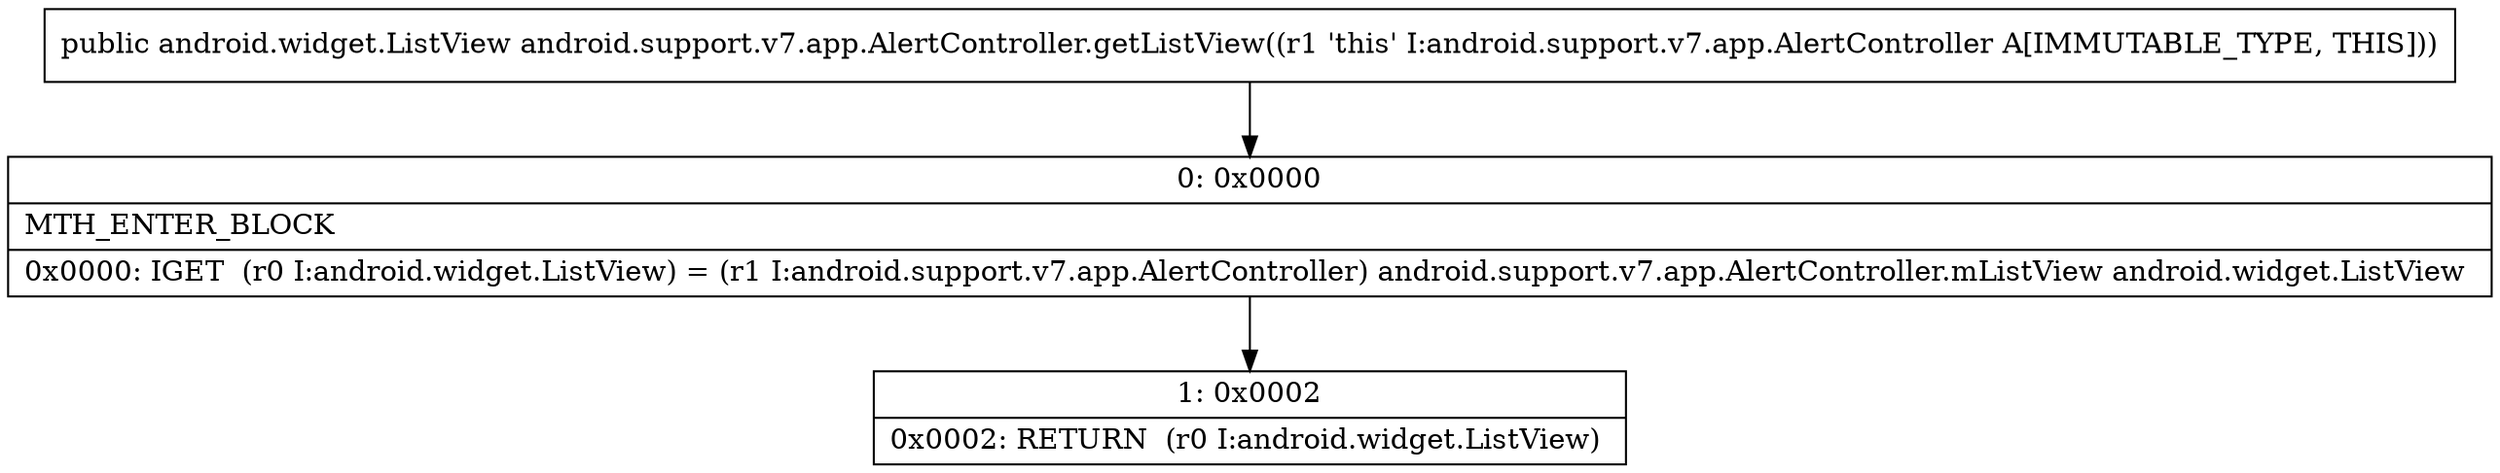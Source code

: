 digraph "CFG forandroid.support.v7.app.AlertController.getListView()Landroid\/widget\/ListView;" {
Node_0 [shape=record,label="{0\:\ 0x0000|MTH_ENTER_BLOCK\l|0x0000: IGET  (r0 I:android.widget.ListView) = (r1 I:android.support.v7.app.AlertController) android.support.v7.app.AlertController.mListView android.widget.ListView \l}"];
Node_1 [shape=record,label="{1\:\ 0x0002|0x0002: RETURN  (r0 I:android.widget.ListView) \l}"];
MethodNode[shape=record,label="{public android.widget.ListView android.support.v7.app.AlertController.getListView((r1 'this' I:android.support.v7.app.AlertController A[IMMUTABLE_TYPE, THIS])) }"];
MethodNode -> Node_0;
Node_0 -> Node_1;
}

